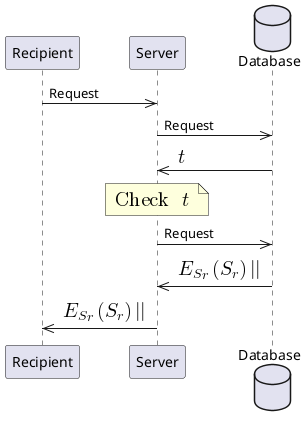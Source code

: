 @startuml
participant Recipient
participant Server
database Database

Recipient ->> Server: Request

Server ->> Database: Request
Database ->> Server: <math>t</math>

note over Server
  <math>"Check "t</math>
end note

Server ->> Database: Request
Database ->> Server: <math>E_S_r(S_r) || </math>
Server ->> Recipient: <math>E_S_r(S_r) || </math>
@enduml